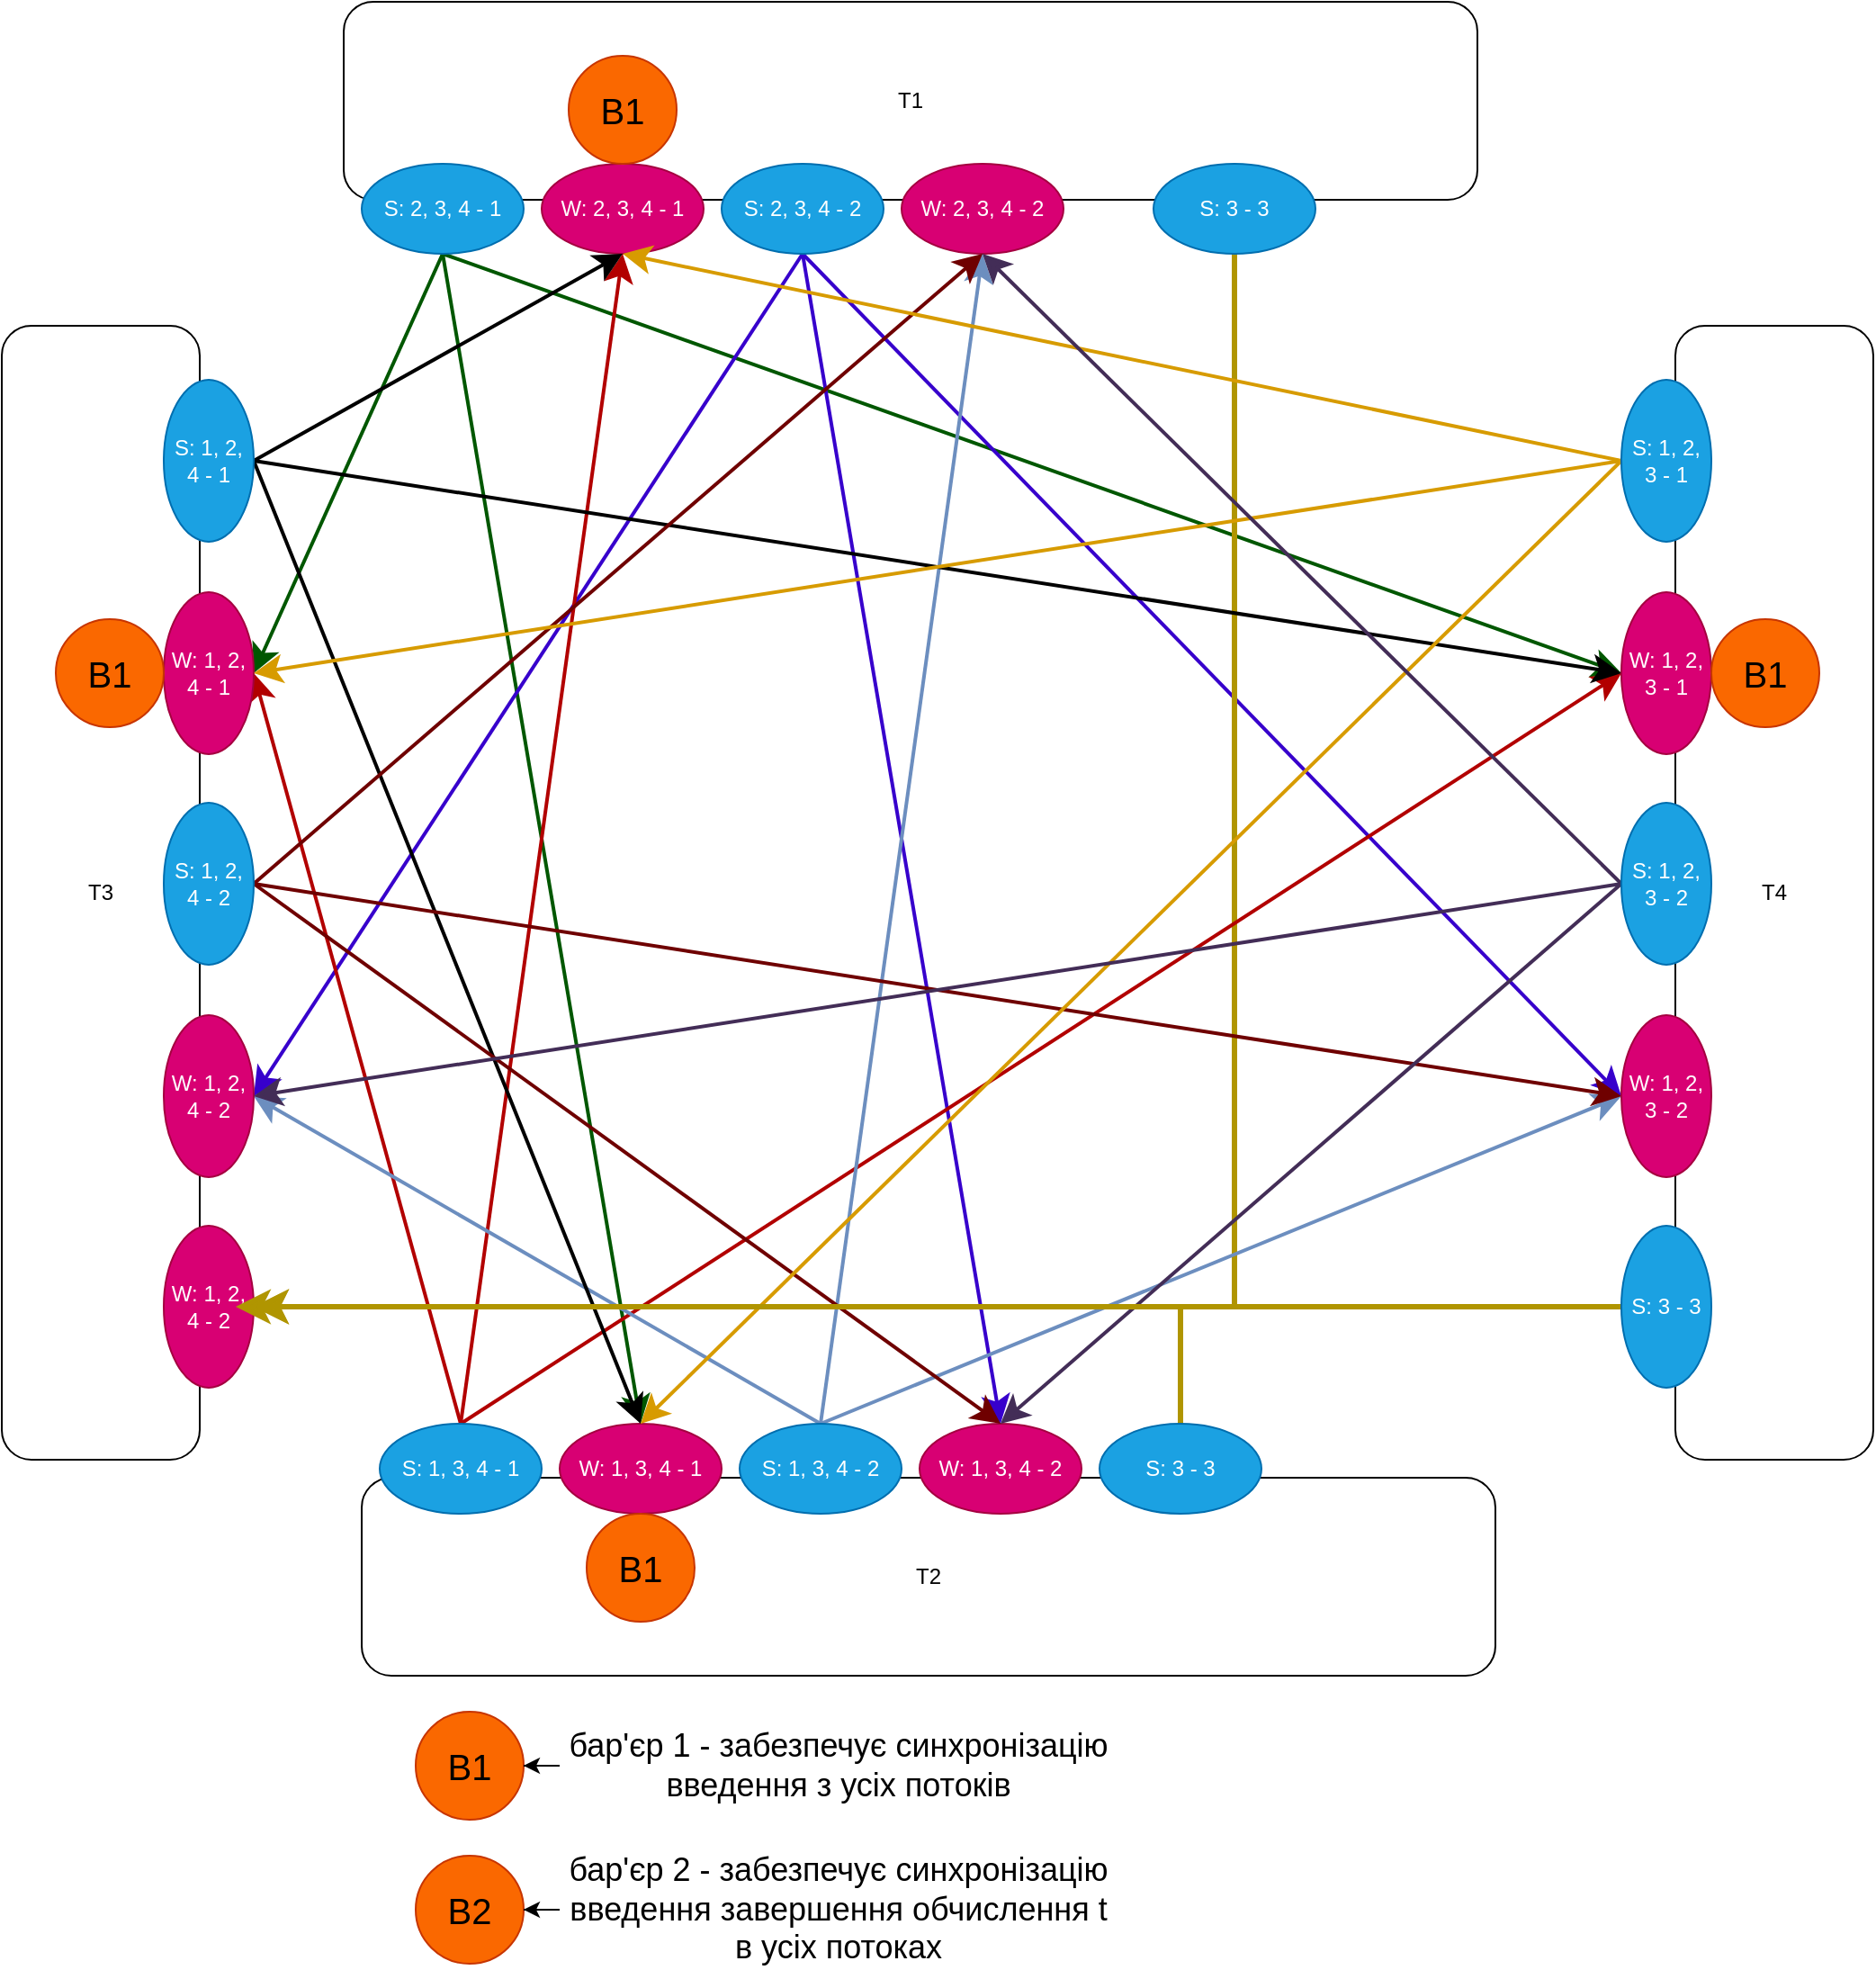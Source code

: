 <mxfile version="26.2.13">
  <diagram name="Page-1" id="DjUkn-ihwKVDMETKgou2">
    <mxGraphModel dx="2099" dy="1794" grid="1" gridSize="10" guides="1" tooltips="1" connect="1" arrows="1" fold="1" page="1" pageScale="1" pageWidth="850" pageHeight="1100" math="0" shadow="0">
      <root>
        <mxCell id="0" />
        <mxCell id="1" parent="0" />
        <mxCell id="Jsp00AbTkwFlg9TskLLd-2" value="T1" style="rounded=1;whiteSpace=wrap;html=1;" vertex="1" parent="1">
          <mxGeometry x="130" y="-170" width="630" height="110" as="geometry" />
        </mxCell>
        <mxCell id="Jsp00AbTkwFlg9TskLLd-42" style="rounded=0;orthogonalLoop=1;jettySize=auto;html=1;exitX=0.5;exitY=1;exitDx=0;exitDy=0;entryX=0.5;entryY=0;entryDx=0;entryDy=0;strokeWidth=2;curved=0;endSize=10;startSize=10;fillColor=#008a00;strokeColor=#005700;" edge="1" parent="1" source="Jsp00AbTkwFlg9TskLLd-6" target="Jsp00AbTkwFlg9TskLLd-28">
          <mxGeometry relative="1" as="geometry" />
        </mxCell>
        <mxCell id="Jsp00AbTkwFlg9TskLLd-43" style="rounded=0;orthogonalLoop=1;jettySize=auto;html=1;exitX=0.5;exitY=1;exitDx=0;exitDy=0;entryX=0.5;entryY=1;entryDx=0;entryDy=0;strokeWidth=2;curved=0;endSize=10;startSize=10;fillColor=#008a00;strokeColor=#005700;" edge="1" parent="1" source="Jsp00AbTkwFlg9TskLLd-6" target="Jsp00AbTkwFlg9TskLLd-36">
          <mxGeometry relative="1" as="geometry" />
        </mxCell>
        <mxCell id="Jsp00AbTkwFlg9TskLLd-44" style="rounded=0;orthogonalLoop=1;jettySize=auto;html=1;exitX=0.5;exitY=1;exitDx=0;exitDy=0;entryX=0.5;entryY=0;entryDx=0;entryDy=0;strokeWidth=2;curved=0;endSize=10;startSize=10;fillColor=#008a00;strokeColor=#005700;" edge="1" parent="1" source="Jsp00AbTkwFlg9TskLLd-6" target="Jsp00AbTkwFlg9TskLLd-21">
          <mxGeometry relative="1" as="geometry" />
        </mxCell>
        <mxCell id="Jsp00AbTkwFlg9TskLLd-6" value="S: 2, 3, 4 - 1" style="ellipse;whiteSpace=wrap;html=1;fillColor=#1ba1e2;fontColor=#ffffff;strokeColor=#006EAF;strokeWidth=1;" vertex="1" parent="1">
          <mxGeometry x="140" y="-80" width="90" height="50" as="geometry" />
        </mxCell>
        <mxCell id="Jsp00AbTkwFlg9TskLLd-7" value="W: 2, 3, 4 - 1" style="ellipse;whiteSpace=wrap;html=1;fillColor=#d80073;fontColor=#ffffff;strokeColor=#A50040;strokeWidth=1;" vertex="1" parent="1">
          <mxGeometry x="240" y="-80" width="90" height="50" as="geometry" />
        </mxCell>
        <mxCell id="Jsp00AbTkwFlg9TskLLd-61" style="rounded=0;orthogonalLoop=1;jettySize=auto;html=1;exitX=0.5;exitY=1;exitDx=0;exitDy=0;entryX=0.5;entryY=0;entryDx=0;entryDy=0;fillColor=#6a00ff;strokeColor=#3700CC;strokeWidth=2;curved=0;endSize=10;startSize=10;" edge="1" parent="1" source="Jsp00AbTkwFlg9TskLLd-8" target="Jsp00AbTkwFlg9TskLLd-30">
          <mxGeometry relative="1" as="geometry" />
        </mxCell>
        <mxCell id="Jsp00AbTkwFlg9TskLLd-64" style="rounded=0;orthogonalLoop=1;jettySize=auto;html=1;exitX=0.5;exitY=1;exitDx=0;exitDy=0;entryX=0.5;entryY=1;entryDx=0;entryDy=0;fillColor=#6a00ff;strokeColor=#3700CC;strokeWidth=2;curved=0;endSize=10;startSize=10;" edge="1" parent="1" source="Jsp00AbTkwFlg9TskLLd-8" target="Jsp00AbTkwFlg9TskLLd-38">
          <mxGeometry relative="1" as="geometry" />
        </mxCell>
        <mxCell id="Jsp00AbTkwFlg9TskLLd-65" style="rounded=0;orthogonalLoop=1;jettySize=auto;html=1;exitX=0.5;exitY=1;exitDx=0;exitDy=0;entryX=0.5;entryY=0;entryDx=0;entryDy=0;strokeWidth=2;curved=0;endSize=10;startSize=10;fillColor=#6a00ff;strokeColor=#3700CC;" edge="1" parent="1" source="Jsp00AbTkwFlg9TskLLd-8" target="Jsp00AbTkwFlg9TskLLd-23">
          <mxGeometry relative="1" as="geometry" />
        </mxCell>
        <mxCell id="Jsp00AbTkwFlg9TskLLd-8" value="S: 2, 3, 4 - 2" style="ellipse;whiteSpace=wrap;html=1;fillColor=#1ba1e2;fontColor=#ffffff;strokeColor=#006EAF;strokeWidth=1;" vertex="1" parent="1">
          <mxGeometry x="340" y="-80" width="90" height="50" as="geometry" />
        </mxCell>
        <mxCell id="Jsp00AbTkwFlg9TskLLd-9" value="W: 2, 3, 4 - 2" style="ellipse;whiteSpace=wrap;html=1;fillColor=#d80073;fontColor=#ffffff;strokeColor=#A50040;strokeWidth=1;" vertex="1" parent="1">
          <mxGeometry x="440" y="-80" width="90" height="50" as="geometry" />
        </mxCell>
        <mxCell id="Jsp00AbTkwFlg9TskLLd-77" style="edgeStyle=orthogonalEdgeStyle;rounded=0;orthogonalLoop=1;jettySize=auto;html=1;exitX=0.5;exitY=1;exitDx=0;exitDy=0;entryX=0.5;entryY=0;entryDx=0;entryDy=0;fillColor=#e3c800;strokeColor=#B09500;strokeWidth=3;endSize=10;startSize=10;" edge="1" parent="1" source="Jsp00AbTkwFlg9TskLLd-11" target="Jsp00AbTkwFlg9TskLLd-33">
          <mxGeometry relative="1" as="geometry" />
        </mxCell>
        <mxCell id="Jsp00AbTkwFlg9TskLLd-11" value="S: 3 - 3" style="ellipse;whiteSpace=wrap;html=1;fillColor=#1ba1e2;fontColor=#ffffff;strokeColor=#006EAF;strokeWidth=1;" vertex="1" parent="1">
          <mxGeometry x="580" y="-80" width="90" height="50" as="geometry" />
        </mxCell>
        <mxCell id="Jsp00AbTkwFlg9TskLLd-19" value="T2" style="rounded=1;whiteSpace=wrap;html=1;" vertex="1" parent="1">
          <mxGeometry x="140" y="650" width="630" height="110" as="geometry" />
        </mxCell>
        <mxCell id="Jsp00AbTkwFlg9TskLLd-52" style="rounded=0;orthogonalLoop=1;jettySize=auto;html=1;exitX=0.5;exitY=0;exitDx=0;exitDy=0;entryX=0.5;entryY=1;entryDx=0;entryDy=0;strokeWidth=2;curved=0;endSize=10;startSize=10;fillColor=#e51400;strokeColor=#B20000;" edge="1" parent="1" source="Jsp00AbTkwFlg9TskLLd-20" target="Jsp00AbTkwFlg9TskLLd-7">
          <mxGeometry relative="1" as="geometry">
            <mxPoint x="585" y="-30" as="targetPoint" />
          </mxGeometry>
        </mxCell>
        <mxCell id="Jsp00AbTkwFlg9TskLLd-53" style="rounded=0;orthogonalLoop=1;jettySize=auto;html=1;exitX=0.5;exitY=0;exitDx=0;exitDy=0;entryX=0.5;entryY=1;entryDx=0;entryDy=0;strokeWidth=2;curved=0;endSize=10;startSize=10;fillColor=#e51400;strokeColor=#B20000;" edge="1" parent="1" source="Jsp00AbTkwFlg9TskLLd-20" target="Jsp00AbTkwFlg9TskLLd-36">
          <mxGeometry relative="1" as="geometry" />
        </mxCell>
        <mxCell id="Jsp00AbTkwFlg9TskLLd-60" style="rounded=0;orthogonalLoop=1;jettySize=auto;html=1;exitX=0.5;exitY=0;exitDx=0;exitDy=0;entryX=0.5;entryY=0;entryDx=0;entryDy=0;strokeWidth=2;curved=0;endSize=10;startSize=10;fillColor=#e51400;strokeColor=#B20000;" edge="1" parent="1" source="Jsp00AbTkwFlg9TskLLd-20" target="Jsp00AbTkwFlg9TskLLd-28">
          <mxGeometry relative="1" as="geometry" />
        </mxCell>
        <mxCell id="Jsp00AbTkwFlg9TskLLd-20" value="&lt;div&gt;S: 1, 3, 4 - 1&lt;/div&gt;" style="ellipse;whiteSpace=wrap;html=1;fillColor=#1ba1e2;fontColor=#ffffff;strokeColor=#006EAF;" vertex="1" parent="1">
          <mxGeometry x="150" y="620" width="90" height="50" as="geometry" />
        </mxCell>
        <mxCell id="Jsp00AbTkwFlg9TskLLd-21" value="W: 1, 3, 4 - 1" style="ellipse;whiteSpace=wrap;html=1;fillColor=#d80073;fontColor=#ffffff;strokeColor=#A50040;" vertex="1" parent="1">
          <mxGeometry x="250" y="620" width="90" height="50" as="geometry" />
        </mxCell>
        <mxCell id="Jsp00AbTkwFlg9TskLLd-66" style="rounded=0;orthogonalLoop=1;jettySize=auto;html=1;exitX=0.5;exitY=0;exitDx=0;exitDy=0;entryX=0.5;entryY=1;entryDx=0;entryDy=0;strokeWidth=2;curved=0;endSize=10;startSize=10;fillColor=#dae8fc;gradientColor=#7ea6e0;strokeColor=#6c8ebf;" edge="1" parent="1" source="Jsp00AbTkwFlg9TskLLd-22" target="Jsp00AbTkwFlg9TskLLd-9">
          <mxGeometry relative="1" as="geometry" />
        </mxCell>
        <mxCell id="Jsp00AbTkwFlg9TskLLd-67" style="rounded=0;orthogonalLoop=1;jettySize=auto;html=1;exitX=0.5;exitY=0;exitDx=0;exitDy=0;entryX=0.5;entryY=0;entryDx=0;entryDy=0;strokeWidth=2;curved=0;endSize=10;startSize=10;fillColor=#dae8fc;gradientColor=#7ea6e0;strokeColor=#6c8ebf;" edge="1" parent="1" source="Jsp00AbTkwFlg9TskLLd-22" target="Jsp00AbTkwFlg9TskLLd-30">
          <mxGeometry relative="1" as="geometry" />
        </mxCell>
        <mxCell id="Jsp00AbTkwFlg9TskLLd-68" style="rounded=0;orthogonalLoop=1;jettySize=auto;html=1;exitX=0.5;exitY=0;exitDx=0;exitDy=0;entryX=0.5;entryY=1;entryDx=0;entryDy=0;strokeWidth=2;curved=0;endSize=10;startSize=10;fillColor=#dae8fc;gradientColor=#7ea6e0;strokeColor=#6c8ebf;" edge="1" parent="1" source="Jsp00AbTkwFlg9TskLLd-22" target="Jsp00AbTkwFlg9TskLLd-38">
          <mxGeometry relative="1" as="geometry" />
        </mxCell>
        <mxCell id="Jsp00AbTkwFlg9TskLLd-22" value="&lt;div&gt;S: 1, 3, 4 - 2&lt;/div&gt;" style="ellipse;whiteSpace=wrap;html=1;fillColor=#1ba1e2;fontColor=#ffffff;strokeColor=#006EAF;" vertex="1" parent="1">
          <mxGeometry x="350" y="620" width="90" height="50" as="geometry" />
        </mxCell>
        <mxCell id="Jsp00AbTkwFlg9TskLLd-23" value="W: 1, 3, 4 - 2" style="ellipse;whiteSpace=wrap;html=1;fillColor=#d80073;fontColor=#ffffff;strokeColor=#A50040;" vertex="1" parent="1">
          <mxGeometry x="450" y="620" width="90" height="50" as="geometry" />
        </mxCell>
        <mxCell id="Jsp00AbTkwFlg9TskLLd-75" style="edgeStyle=orthogonalEdgeStyle;rounded=0;orthogonalLoop=1;jettySize=auto;html=1;exitX=0.5;exitY=0;exitDx=0;exitDy=0;entryX=0.5;entryY=0;entryDx=0;entryDy=0;fillColor=#e3c800;strokeColor=#B09500;strokeWidth=3;endSize=10;startSize=10;" edge="1" parent="1" source="Jsp00AbTkwFlg9TskLLd-25" target="Jsp00AbTkwFlg9TskLLd-33">
          <mxGeometry relative="1" as="geometry" />
        </mxCell>
        <mxCell id="Jsp00AbTkwFlg9TskLLd-25" value="S: 3 - 3" style="ellipse;whiteSpace=wrap;html=1;fillColor=#1ba1e2;fontColor=#ffffff;strokeColor=#006EAF;" vertex="1" parent="1">
          <mxGeometry x="550" y="620" width="90" height="50" as="geometry" />
        </mxCell>
        <mxCell id="Jsp00AbTkwFlg9TskLLd-26" value="T3" style="rounded=1;whiteSpace=wrap;html=1;direction=south;" vertex="1" parent="1">
          <mxGeometry x="-60" y="10" width="110" height="630" as="geometry" />
        </mxCell>
        <mxCell id="Jsp00AbTkwFlg9TskLLd-45" style="rounded=0;orthogonalLoop=1;jettySize=auto;html=1;exitX=0.5;exitY=0;exitDx=0;exitDy=0;entryX=0.5;entryY=1;entryDx=0;entryDy=0;strokeWidth=2;curved=0;endSize=10;startSize=10;" edge="1" parent="1" source="Jsp00AbTkwFlg9TskLLd-27" target="Jsp00AbTkwFlg9TskLLd-36">
          <mxGeometry relative="1" as="geometry" />
        </mxCell>
        <mxCell id="Jsp00AbTkwFlg9TskLLd-47" style="rounded=0;orthogonalLoop=1;jettySize=auto;html=1;exitX=0.5;exitY=0;exitDx=0;exitDy=0;entryX=0.5;entryY=0;entryDx=0;entryDy=0;strokeWidth=2;curved=0;endSize=10;startSize=10;" edge="1" parent="1" source="Jsp00AbTkwFlg9TskLLd-27" target="Jsp00AbTkwFlg9TskLLd-21">
          <mxGeometry relative="1" as="geometry" />
        </mxCell>
        <mxCell id="Jsp00AbTkwFlg9TskLLd-48" style="rounded=0;orthogonalLoop=1;jettySize=auto;html=1;exitX=0.5;exitY=0;exitDx=0;exitDy=0;entryX=0.5;entryY=1;entryDx=0;entryDy=0;strokeWidth=2;curved=0;endSize=10;startSize=10;" edge="1" parent="1" source="Jsp00AbTkwFlg9TskLLd-27" target="Jsp00AbTkwFlg9TskLLd-7">
          <mxGeometry relative="1" as="geometry" />
        </mxCell>
        <mxCell id="Jsp00AbTkwFlg9TskLLd-27" value="&lt;div&gt;S: 1, 2, 4 - 1&lt;/div&gt;" style="ellipse;whiteSpace=wrap;html=1;fillColor=#1ba1e2;fontColor=#ffffff;strokeColor=#006EAF;direction=south;strokeWidth=1;" vertex="1" parent="1">
          <mxGeometry x="30" y="40" width="50" height="90" as="geometry" />
        </mxCell>
        <mxCell id="Jsp00AbTkwFlg9TskLLd-28" value="W: 1, 2, 4 - 1" style="ellipse;whiteSpace=wrap;html=1;fillColor=#d80073;fontColor=#ffffff;strokeColor=#A50040;direction=south;strokeWidth=1;" vertex="1" parent="1">
          <mxGeometry x="30" y="158" width="50" height="90" as="geometry" />
        </mxCell>
        <mxCell id="Jsp00AbTkwFlg9TskLLd-69" style="rounded=0;orthogonalLoop=1;jettySize=auto;html=1;exitX=0.5;exitY=0;exitDx=0;exitDy=0;entryX=0.5;entryY=1;entryDx=0;entryDy=0;strokeWidth=2;curved=0;endSize=10;startSize=10;fillColor=#a20025;strokeColor=#6F0000;" edge="1" parent="1" source="Jsp00AbTkwFlg9TskLLd-29" target="Jsp00AbTkwFlg9TskLLd-9">
          <mxGeometry relative="1" as="geometry" />
        </mxCell>
        <mxCell id="Jsp00AbTkwFlg9TskLLd-70" style="rounded=0;orthogonalLoop=1;jettySize=auto;html=1;exitX=0.5;exitY=0;exitDx=0;exitDy=0;entryX=0.5;entryY=1;entryDx=0;entryDy=0;strokeWidth=2;curved=0;endSize=10;startSize=10;fillColor=#a20025;strokeColor=#6F0000;" edge="1" parent="1" source="Jsp00AbTkwFlg9TskLLd-29" target="Jsp00AbTkwFlg9TskLLd-38">
          <mxGeometry relative="1" as="geometry" />
        </mxCell>
        <mxCell id="Jsp00AbTkwFlg9TskLLd-71" style="rounded=0;orthogonalLoop=1;jettySize=auto;html=1;exitX=0.5;exitY=0;exitDx=0;exitDy=0;entryX=0.5;entryY=0;entryDx=0;entryDy=0;strokeWidth=2;curved=0;endSize=10;startSize=10;fillColor=#a20025;strokeColor=#6F0000;" edge="1" parent="1" source="Jsp00AbTkwFlg9TskLLd-29" target="Jsp00AbTkwFlg9TskLLd-23">
          <mxGeometry relative="1" as="geometry" />
        </mxCell>
        <mxCell id="Jsp00AbTkwFlg9TskLLd-29" value="&lt;div&gt;S: 1, 2, 4 - 2&lt;/div&gt;" style="ellipse;whiteSpace=wrap;html=1;fillColor=#1ba1e2;fontColor=#ffffff;strokeColor=#006EAF;direction=south;strokeWidth=1;" vertex="1" parent="1">
          <mxGeometry x="30" y="275" width="50" height="90" as="geometry" />
        </mxCell>
        <mxCell id="Jsp00AbTkwFlg9TskLLd-30" value="W: 1, 2, 4 - 2" style="ellipse;whiteSpace=wrap;html=1;fillColor=#d80073;fontColor=#ffffff;strokeColor=#A50040;direction=south;strokeWidth=1;" vertex="1" parent="1">
          <mxGeometry x="30" y="393" width="50" height="90" as="geometry" />
        </mxCell>
        <mxCell id="Jsp00AbTkwFlg9TskLLd-33" value="W: 1, 2, 4 - 2" style="ellipse;whiteSpace=wrap;html=1;fillColor=#d80073;fontColor=#ffffff;strokeColor=#A50040;direction=south;strokeWidth=1;" vertex="1" parent="1">
          <mxGeometry x="30" y="510" width="50" height="90" as="geometry" />
        </mxCell>
        <mxCell id="Jsp00AbTkwFlg9TskLLd-34" value="T4" style="rounded=1;whiteSpace=wrap;html=1;direction=south;" vertex="1" parent="1">
          <mxGeometry x="870" y="10" width="110" height="630" as="geometry" />
        </mxCell>
        <mxCell id="Jsp00AbTkwFlg9TskLLd-49" style="rounded=0;orthogonalLoop=1;jettySize=auto;html=1;exitX=0.5;exitY=1;exitDx=0;exitDy=0;entryX=0.5;entryY=0;entryDx=0;entryDy=0;strokeWidth=2;curved=0;endSize=10;startSize=10;fillColor=#ffcd28;gradientColor=#ffa500;strokeColor=#d79b00;" edge="1" parent="1" source="Jsp00AbTkwFlg9TskLLd-35" target="Jsp00AbTkwFlg9TskLLd-28">
          <mxGeometry relative="1" as="geometry" />
        </mxCell>
        <mxCell id="Jsp00AbTkwFlg9TskLLd-50" style="rounded=0;orthogonalLoop=1;jettySize=auto;html=1;exitX=0.5;exitY=1;exitDx=0;exitDy=0;entryX=0.5;entryY=0;entryDx=0;entryDy=0;strokeWidth=2;curved=0;endSize=10;startSize=10;fillColor=#ffcd28;gradientColor=#ffa500;strokeColor=#d79b00;" edge="1" parent="1" source="Jsp00AbTkwFlg9TskLLd-35" target="Jsp00AbTkwFlg9TskLLd-21">
          <mxGeometry relative="1" as="geometry" />
        </mxCell>
        <mxCell id="Jsp00AbTkwFlg9TskLLd-51" style="rounded=0;orthogonalLoop=1;jettySize=auto;html=1;exitX=0.5;exitY=1;exitDx=0;exitDy=0;entryX=0.5;entryY=1;entryDx=0;entryDy=0;strokeWidth=2;curved=0;endSize=10;startSize=10;fillColor=#ffcd28;gradientColor=#ffa500;strokeColor=#d79b00;" edge="1" parent="1" source="Jsp00AbTkwFlg9TskLLd-35" target="Jsp00AbTkwFlg9TskLLd-7">
          <mxGeometry relative="1" as="geometry">
            <mxPoint x="585" y="-30" as="targetPoint" />
          </mxGeometry>
        </mxCell>
        <mxCell id="Jsp00AbTkwFlg9TskLLd-35" value="&lt;div&gt;S: 1, 2, 3 - 1&lt;/div&gt;" style="ellipse;whiteSpace=wrap;html=1;fillColor=#1ba1e2;fontColor=#ffffff;strokeColor=#006EAF;direction=south;strokeWidth=1;" vertex="1" parent="1">
          <mxGeometry x="840" y="40" width="50" height="90" as="geometry" />
        </mxCell>
        <mxCell id="Jsp00AbTkwFlg9TskLLd-36" value="W: 1, 2, 3 - 1" style="ellipse;whiteSpace=wrap;html=1;fillColor=#d80073;fontColor=#ffffff;strokeColor=#A50040;direction=south;strokeWidth=1;" vertex="1" parent="1">
          <mxGeometry x="840" y="158" width="50" height="90" as="geometry" />
        </mxCell>
        <mxCell id="Jsp00AbTkwFlg9TskLLd-72" style="rounded=0;orthogonalLoop=1;jettySize=auto;html=1;exitX=0.5;exitY=1;exitDx=0;exitDy=0;entryX=0.5;entryY=1;entryDx=0;entryDy=0;strokeWidth=2;endSize=10;startSize=10;fillColor=#76608a;strokeColor=#432D57;" edge="1" parent="1" source="Jsp00AbTkwFlg9TskLLd-37" target="Jsp00AbTkwFlg9TskLLd-9">
          <mxGeometry relative="1" as="geometry" />
        </mxCell>
        <mxCell id="Jsp00AbTkwFlg9TskLLd-73" style="rounded=0;orthogonalLoop=1;jettySize=auto;html=1;exitX=0.5;exitY=1;exitDx=0;exitDy=0;entryX=0.5;entryY=0;entryDx=0;entryDy=0;strokeWidth=2;endSize=10;startSize=10;fillColor=#76608a;strokeColor=#432D57;" edge="1" parent="1" source="Jsp00AbTkwFlg9TskLLd-37" target="Jsp00AbTkwFlg9TskLLd-30">
          <mxGeometry relative="1" as="geometry" />
        </mxCell>
        <mxCell id="Jsp00AbTkwFlg9TskLLd-74" style="rounded=0;orthogonalLoop=1;jettySize=auto;html=1;exitX=0.5;exitY=1;exitDx=0;exitDy=0;entryX=0.5;entryY=0;entryDx=0;entryDy=0;strokeWidth=2;endSize=10;startSize=10;fillColor=#76608a;strokeColor=#432D57;" edge="1" parent="1" source="Jsp00AbTkwFlg9TskLLd-37" target="Jsp00AbTkwFlg9TskLLd-23">
          <mxGeometry relative="1" as="geometry" />
        </mxCell>
        <mxCell id="Jsp00AbTkwFlg9TskLLd-37" value="&lt;div&gt;S: 1, 2, 3 - 2&lt;/div&gt;" style="ellipse;whiteSpace=wrap;html=1;fillColor=#1ba1e2;fontColor=#ffffff;strokeColor=#006EAF;direction=south;strokeWidth=1;" vertex="1" parent="1">
          <mxGeometry x="840" y="275" width="50" height="90" as="geometry" />
        </mxCell>
        <mxCell id="Jsp00AbTkwFlg9TskLLd-38" value="W: 1, 2, 3 - 2" style="ellipse;whiteSpace=wrap;html=1;fillColor=#d80073;fontColor=#ffffff;strokeColor=#A50040;direction=south;strokeWidth=1;" vertex="1" parent="1">
          <mxGeometry x="840" y="393" width="50" height="90" as="geometry" />
        </mxCell>
        <mxCell id="Jsp00AbTkwFlg9TskLLd-76" style="edgeStyle=orthogonalEdgeStyle;rounded=0;orthogonalLoop=1;jettySize=auto;html=1;exitX=0.5;exitY=1;exitDx=0;exitDy=0;fillColor=#e3c800;strokeColor=#B09500;strokeWidth=3;endSize=10;startSize=10;" edge="1" parent="1" source="Jsp00AbTkwFlg9TskLLd-40">
          <mxGeometry relative="1" as="geometry">
            <mxPoint x="70" y="555" as="targetPoint" />
          </mxGeometry>
        </mxCell>
        <mxCell id="Jsp00AbTkwFlg9TskLLd-40" value="&lt;div&gt;S: 3 - 3&lt;/div&gt;" style="ellipse;whiteSpace=wrap;html=1;fillColor=#1ba1e2;fontColor=#ffffff;strokeColor=#006EAF;direction=south;strokeWidth=1;" vertex="1" parent="1">
          <mxGeometry x="840" y="510" width="50" height="90" as="geometry" />
        </mxCell>
        <mxCell id="Jsp00AbTkwFlg9TskLLd-79" value="&lt;font style=&quot;font-size: 20px;&quot;&gt;B1&lt;/font&gt;" style="ellipse;whiteSpace=wrap;html=1;aspect=fixed;fillColor=#fa6800;fontColor=#000000;strokeColor=#C73500;" vertex="1" parent="1">
          <mxGeometry x="170" y="780" width="60" height="60" as="geometry" />
        </mxCell>
        <mxCell id="Jsp00AbTkwFlg9TskLLd-84" style="edgeStyle=orthogonalEdgeStyle;rounded=0;orthogonalLoop=1;jettySize=auto;html=1;exitX=0;exitY=0.5;exitDx=0;exitDy=0;" edge="1" parent="1" source="Jsp00AbTkwFlg9TskLLd-80" target="Jsp00AbTkwFlg9TskLLd-79">
          <mxGeometry relative="1" as="geometry" />
        </mxCell>
        <mxCell id="Jsp00AbTkwFlg9TskLLd-80" value="бар&#39;єр 1 - забезпечує синхронізацію введення з усіх потоків" style="text;html=1;align=center;verticalAlign=middle;whiteSpace=wrap;rounded=0;fontSize=18;" vertex="1" parent="1">
          <mxGeometry x="250" y="795" width="310" height="30" as="geometry" />
        </mxCell>
        <mxCell id="Jsp00AbTkwFlg9TskLLd-86" value="&lt;font style=&quot;font-size: 20px;&quot;&gt;B1&lt;/font&gt;" style="ellipse;whiteSpace=wrap;html=1;aspect=fixed;fillColor=#fa6800;fontColor=#000000;strokeColor=#C73500;" vertex="1" parent="1">
          <mxGeometry x="265" y="670" width="60" height="60" as="geometry" />
        </mxCell>
        <mxCell id="Jsp00AbTkwFlg9TskLLd-87" value="&lt;font style=&quot;font-size: 20px;&quot;&gt;B1&lt;/font&gt;" style="ellipse;whiteSpace=wrap;html=1;aspect=fixed;fillColor=#fa6800;fontColor=#000000;strokeColor=#C73500;" vertex="1" parent="1">
          <mxGeometry x="-30" y="173" width="60" height="60" as="geometry" />
        </mxCell>
        <mxCell id="Jsp00AbTkwFlg9TskLLd-88" value="&lt;font style=&quot;font-size: 20px;&quot;&gt;B1&lt;/font&gt;" style="ellipse;whiteSpace=wrap;html=1;aspect=fixed;fillColor=#fa6800;fontColor=#000000;strokeColor=#C73500;" vertex="1" parent="1">
          <mxGeometry x="255" y="-140" width="60" height="60" as="geometry" />
        </mxCell>
        <mxCell id="Jsp00AbTkwFlg9TskLLd-89" value="&lt;font style=&quot;font-size: 20px;&quot;&gt;B1&lt;/font&gt;" style="ellipse;whiteSpace=wrap;html=1;aspect=fixed;fillColor=#fa6800;fontColor=#000000;strokeColor=#C73500;" vertex="1" parent="1">
          <mxGeometry x="890" y="173" width="60" height="60" as="geometry" />
        </mxCell>
        <mxCell id="Jsp00AbTkwFlg9TskLLd-90" value="&lt;font style=&quot;font-size: 20px;&quot;&gt;B2&lt;/font&gt;" style="ellipse;whiteSpace=wrap;html=1;aspect=fixed;fillColor=#fa6800;fontColor=#000000;strokeColor=#C73500;" vertex="1" parent="1">
          <mxGeometry x="170" y="860" width="60" height="60" as="geometry" />
        </mxCell>
        <mxCell id="Jsp00AbTkwFlg9TskLLd-91" style="edgeStyle=orthogonalEdgeStyle;rounded=0;orthogonalLoop=1;jettySize=auto;html=1;exitX=0;exitY=0.5;exitDx=0;exitDy=0;" edge="1" parent="1" source="Jsp00AbTkwFlg9TskLLd-92" target="Jsp00AbTkwFlg9TskLLd-90">
          <mxGeometry relative="1" as="geometry" />
        </mxCell>
        <mxCell id="Jsp00AbTkwFlg9TskLLd-92" value="бар&#39;єр 2 - забезпечує синхронізацію введення завершення обчислення t в усіх потоках" style="text;html=1;align=center;verticalAlign=middle;whiteSpace=wrap;rounded=0;fontSize=18;" vertex="1" parent="1">
          <mxGeometry x="250" y="875" width="310" height="30" as="geometry" />
        </mxCell>
      </root>
    </mxGraphModel>
  </diagram>
</mxfile>

